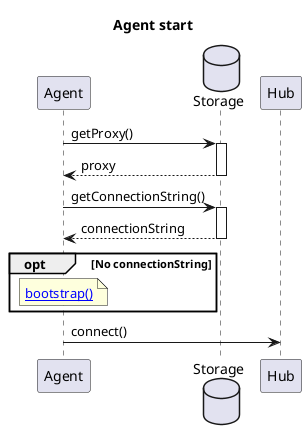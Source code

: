 @startuml
title "Agent start"

participant Agent as A
database Storage as Stor
participant Hub as Hub


A->Stor ++: getProxy()
Stor-->A --: proxy

A->Stor ++: getConnectionString()
Stor-->A --: connectionString

opt No connectionString

note over A : [[http://www.plantuml.com/plantuml/proxy?cache=no&src=https://raw.githubusercontent.com/se-edge/diagrams/develop/Agent/bootstrap.puml&fmt=svg bootstrap()]]
end
A->Hub: connect()

@enduml


